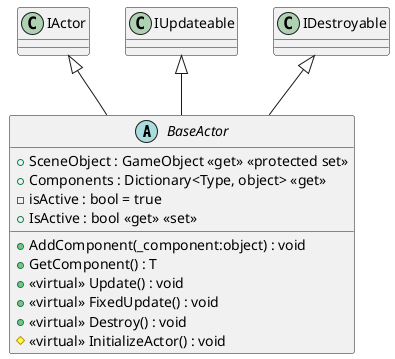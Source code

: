 @startuml
abstract class BaseActor {
    + SceneObject : GameObject <<get>> <<protected set>>
    + Components : Dictionary<Type, object> <<get>>
    - isActive : bool = true
    + IsActive : bool <<get>> <<set>>
    + AddComponent(_component:object) : void
    + GetComponent() : T
    + <<virtual>> Update() : void
    + <<virtual>> FixedUpdate() : void
    + <<virtual>> Destroy() : void
    # <<virtual>> InitializeActor() : void
}
IActor <|-- BaseActor
IUpdateable <|-- BaseActor
IDestroyable <|-- BaseActor
@enduml
